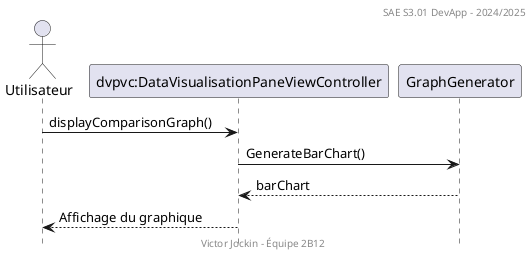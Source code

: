 @startuml
header SAE S3.01 DevApp - 2024/2025
actor Utilisateur as u
participant "dvpvc:DataVisualisationPaneViewController" as dvpvc
participant "GraphGenerator" as gg
u -> dvpvc : displayComparisonGraph()
dvpvc -> gg : GenerateBarChart()
dvpvc <-- gg : barChart
u <-- dvpvc : Affichage du graphique
hide footbox
footer Victor Jockin - Équipe 2B12
@enduml